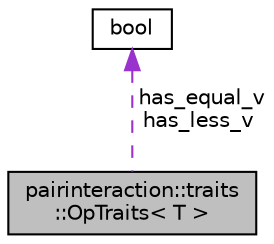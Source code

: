 digraph "pairinteraction::traits::OpTraits&lt; T &gt;"
{
 // INTERACTIVE_SVG=YES
 // LATEX_PDF_SIZE
  bgcolor="transparent";
  edge [fontname="Helvetica",fontsize="10",labelfontname="Helvetica",labelfontsize="10"];
  node [fontname="Helvetica",fontsize="10",shape=record];
  Node1 [label="pairinteraction::traits\l::OpTraits\< T \>",height=0.2,width=0.4,color="black", fillcolor="grey75", style="filled", fontcolor="black",tooltip="Helper struct to extract whether a type supports certain operations."];
  Node2 -> Node1 [dir="back",color="darkorchid3",fontsize="10",style="dashed",label=" has_equal_v\nhas_less_v" ,fontname="Helvetica"];
  Node2 [label="bool",height=0.2,width=0.4,color="black",URL="$classbool.html",tooltip=" "];
}
